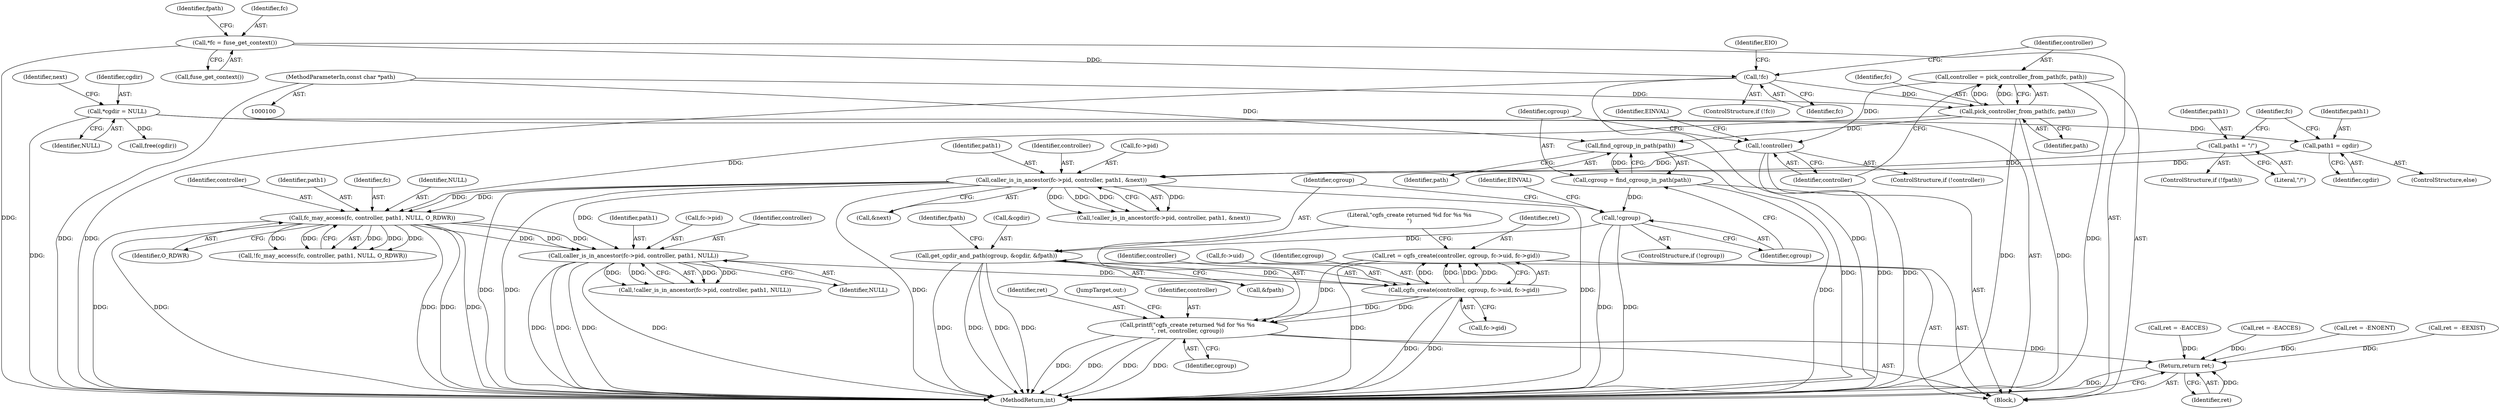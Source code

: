 digraph "0_lxcfs_a8b6c3e0537e90fba3c55910fd1b7229d54a60a7_1@API" {
"1000225" [label="(Call,ret = cgfs_create(controller, cgroup, fc->uid, fc->gid))"];
"1000227" [label="(Call,cgfs_create(controller, cgroup, fc->uid, fc->gid))"];
"1000212" [label="(Call,caller_is_in_ancestor(fc->pid, controller, path1, NULL))"];
"1000169" [label="(Call,caller_is_in_ancestor(fc->pid, controller, path1, &next))"];
"1000136" [label="(Call,!controller)"];
"1000130" [label="(Call,controller = pick_controller_from_path(fc, path))"];
"1000132" [label="(Call,pick_controller_from_path(fc, path))"];
"1000125" [label="(Call,!fc)"];
"1000105" [label="(Call,*fc = fuse_get_context())"];
"1000101" [label="(MethodParameterIn,const char *path)"];
"1000160" [label="(Call,path1 = \"/\")"];
"1000164" [label="(Call,path1 = cgdir)"];
"1000114" [label="(Call,*cgdir = NULL)"];
"1000198" [label="(Call,fc_may_access(fc, controller, path1, NULL, O_RDWR))"];
"1000151" [label="(Call,get_cgdir_and_path(cgroup, &cgdir, &fpath))"];
"1000146" [label="(Call,!cgroup)"];
"1000141" [label="(Call,cgroup = find_cgroup_in_path(path))"];
"1000143" [label="(Call,find_cgroup_in_path(path))"];
"1000236" [label="(Call,printf(\"cgfs_create returned %d for %s %s\n\", ret, controller, cgroup))"];
"1000246" [label="(Return,return ret;)"];
"1000230" [label="(Call,fc->uid)"];
"1000105" [label="(Call,*fc = fuse_get_context())"];
"1000114" [label="(Call,*cgdir = NULL)"];
"1000131" [label="(Identifier,controller)"];
"1000124" [label="(ControlStructure,if (!fc))"];
"1000171" [label="(Identifier,fc)"];
"1000107" [label="(Call,fuse_get_context())"];
"1000191" [label="(Call,ret = -ENOENT)"];
"1000141" [label="(Call,cgroup = find_cgroup_in_path(path))"];
"1000186" [label="(Call,ret = -EEXIST)"];
"1000125" [label="(Call,!fc)"];
"1000199" [label="(Identifier,fc)"];
"1000202" [label="(Identifier,NULL)"];
"1000151" [label="(Call,get_cgdir_and_path(cgroup, &cgdir, &fpath))"];
"1000130" [label="(Call,controller = pick_controller_from_path(fc, path))"];
"1000150" [label="(Identifier,EINVAL)"];
"1000135" [label="(ControlStructure,if (!controller))"];
"1000229" [label="(Identifier,cgroup)"];
"1000145" [label="(ControlStructure,if (!cgroup))"];
"1000241" [label="(JumpTarget,out:)"];
"1000168" [label="(Call,!caller_is_in_ancestor(fc->pid, controller, path1, &next))"];
"1000236" [label="(Call,printf(\"cgfs_create returned %d for %s %s\n\", ret, controller, cgroup))"];
"1000103" [label="(Block,)"];
"1000144" [label="(Identifier,path)"];
"1000198" [label="(Call,fc_may_access(fc, controller, path1, NULL, O_RDWR))"];
"1000137" [label="(Identifier,controller)"];
"1000239" [label="(Identifier,controller)"];
"1000155" [label="(Call,&fpath)"];
"1000143" [label="(Call,find_cgroup_in_path(path))"];
"1000161" [label="(Identifier,path1)"];
"1000164" [label="(Call,path1 = cgdir)"];
"1000126" [label="(Identifier,fc)"];
"1000197" [label="(Call,!fc_may_access(fc, controller, path1, NULL, O_RDWR))"];
"1000213" [label="(Call,fc->pid)"];
"1000159" [label="(Identifier,fpath)"];
"1000248" [label="(MethodReturn,int)"];
"1000162" [label="(Literal,\"/\")"];
"1000165" [label="(Identifier,path1)"];
"1000226" [label="(Identifier,ret)"];
"1000152" [label="(Identifier,cgroup)"];
"1000240" [label="(Identifier,cgroup)"];
"1000212" [label="(Call,caller_is_in_ancestor(fc->pid, controller, path1, NULL))"];
"1000153" [label="(Call,&cgdir)"];
"1000146" [label="(Call,!cgroup)"];
"1000160" [label="(Call,path1 = \"/\")"];
"1000120" [label="(Identifier,next)"];
"1000116" [label="(Identifier,NULL)"];
"1000129" [label="(Identifier,EIO)"];
"1000228" [label="(Identifier,controller)"];
"1000218" [label="(Identifier,NULL)"];
"1000225" [label="(Call,ret = cgfs_create(controller, cgroup, fc->uid, fc->gid))"];
"1000233" [label="(Call,fc->gid)"];
"1000142" [label="(Identifier,cgroup)"];
"1000110" [label="(Identifier,fpath)"];
"1000169" [label="(Call,caller_is_in_ancestor(fc->pid, controller, path1, &next))"];
"1000106" [label="(Identifier,fc)"];
"1000134" [label="(Identifier,path)"];
"1000166" [label="(Identifier,cgdir)"];
"1000147" [label="(Identifier,cgroup)"];
"1000238" [label="(Identifier,ret)"];
"1000220" [label="(Call,ret = -EACCES)"];
"1000246" [label="(Return,return ret;)"];
"1000157" [label="(ControlStructure,if (!fpath))"];
"1000175" [label="(Call,&next)"];
"1000132" [label="(Call,pick_controller_from_path(fc, path))"];
"1000136" [label="(Call,!controller)"];
"1000242" [label="(Call,free(cgdir))"];
"1000200" [label="(Identifier,controller)"];
"1000201" [label="(Identifier,path1)"];
"1000237" [label="(Literal,\"cgfs_create returned %d for %s %s\n\")"];
"1000163" [label="(ControlStructure,else)"];
"1000227" [label="(Call,cgfs_create(controller, cgroup, fc->uid, fc->gid))"];
"1000216" [label="(Identifier,controller)"];
"1000140" [label="(Identifier,EINVAL)"];
"1000205" [label="(Call,ret = -EACCES)"];
"1000133" [label="(Identifier,fc)"];
"1000101" [label="(MethodParameterIn,const char *path)"];
"1000203" [label="(Identifier,O_RDWR)"];
"1000170" [label="(Call,fc->pid)"];
"1000174" [label="(Identifier,path1)"];
"1000211" [label="(Call,!caller_is_in_ancestor(fc->pid, controller, path1, NULL))"];
"1000247" [label="(Identifier,ret)"];
"1000173" [label="(Identifier,controller)"];
"1000115" [label="(Identifier,cgdir)"];
"1000217" [label="(Identifier,path1)"];
"1000225" -> "1000103"  [label="AST: "];
"1000225" -> "1000227"  [label="CFG: "];
"1000226" -> "1000225"  [label="AST: "];
"1000227" -> "1000225"  [label="AST: "];
"1000237" -> "1000225"  [label="CFG: "];
"1000225" -> "1000248"  [label="DDG: "];
"1000227" -> "1000225"  [label="DDG: "];
"1000227" -> "1000225"  [label="DDG: "];
"1000227" -> "1000225"  [label="DDG: "];
"1000227" -> "1000225"  [label="DDG: "];
"1000225" -> "1000236"  [label="DDG: "];
"1000227" -> "1000233"  [label="CFG: "];
"1000228" -> "1000227"  [label="AST: "];
"1000229" -> "1000227"  [label="AST: "];
"1000230" -> "1000227"  [label="AST: "];
"1000233" -> "1000227"  [label="AST: "];
"1000227" -> "1000248"  [label="DDG: "];
"1000227" -> "1000248"  [label="DDG: "];
"1000212" -> "1000227"  [label="DDG: "];
"1000151" -> "1000227"  [label="DDG: "];
"1000227" -> "1000236"  [label="DDG: "];
"1000227" -> "1000236"  [label="DDG: "];
"1000212" -> "1000211"  [label="AST: "];
"1000212" -> "1000218"  [label="CFG: "];
"1000213" -> "1000212"  [label="AST: "];
"1000216" -> "1000212"  [label="AST: "];
"1000217" -> "1000212"  [label="AST: "];
"1000218" -> "1000212"  [label="AST: "];
"1000211" -> "1000212"  [label="CFG: "];
"1000212" -> "1000248"  [label="DDG: "];
"1000212" -> "1000248"  [label="DDG: "];
"1000212" -> "1000248"  [label="DDG: "];
"1000212" -> "1000248"  [label="DDG: "];
"1000212" -> "1000211"  [label="DDG: "];
"1000212" -> "1000211"  [label="DDG: "];
"1000212" -> "1000211"  [label="DDG: "];
"1000212" -> "1000211"  [label="DDG: "];
"1000169" -> "1000212"  [label="DDG: "];
"1000198" -> "1000212"  [label="DDG: "];
"1000198" -> "1000212"  [label="DDG: "];
"1000198" -> "1000212"  [label="DDG: "];
"1000169" -> "1000168"  [label="AST: "];
"1000169" -> "1000175"  [label="CFG: "];
"1000170" -> "1000169"  [label="AST: "];
"1000173" -> "1000169"  [label="AST: "];
"1000174" -> "1000169"  [label="AST: "];
"1000175" -> "1000169"  [label="AST: "];
"1000168" -> "1000169"  [label="CFG: "];
"1000169" -> "1000248"  [label="DDG: "];
"1000169" -> "1000248"  [label="DDG: "];
"1000169" -> "1000248"  [label="DDG: "];
"1000169" -> "1000248"  [label="DDG: "];
"1000169" -> "1000168"  [label="DDG: "];
"1000169" -> "1000168"  [label="DDG: "];
"1000169" -> "1000168"  [label="DDG: "];
"1000169" -> "1000168"  [label="DDG: "];
"1000136" -> "1000169"  [label="DDG: "];
"1000160" -> "1000169"  [label="DDG: "];
"1000164" -> "1000169"  [label="DDG: "];
"1000169" -> "1000198"  [label="DDG: "];
"1000169" -> "1000198"  [label="DDG: "];
"1000136" -> "1000135"  [label="AST: "];
"1000136" -> "1000137"  [label="CFG: "];
"1000137" -> "1000136"  [label="AST: "];
"1000140" -> "1000136"  [label="CFG: "];
"1000142" -> "1000136"  [label="CFG: "];
"1000136" -> "1000248"  [label="DDG: "];
"1000136" -> "1000248"  [label="DDG: "];
"1000130" -> "1000136"  [label="DDG: "];
"1000130" -> "1000103"  [label="AST: "];
"1000130" -> "1000132"  [label="CFG: "];
"1000131" -> "1000130"  [label="AST: "];
"1000132" -> "1000130"  [label="AST: "];
"1000137" -> "1000130"  [label="CFG: "];
"1000130" -> "1000248"  [label="DDG: "];
"1000132" -> "1000130"  [label="DDG: "];
"1000132" -> "1000130"  [label="DDG: "];
"1000132" -> "1000134"  [label="CFG: "];
"1000133" -> "1000132"  [label="AST: "];
"1000134" -> "1000132"  [label="AST: "];
"1000132" -> "1000248"  [label="DDG: "];
"1000132" -> "1000248"  [label="DDG: "];
"1000125" -> "1000132"  [label="DDG: "];
"1000101" -> "1000132"  [label="DDG: "];
"1000132" -> "1000143"  [label="DDG: "];
"1000132" -> "1000198"  [label="DDG: "];
"1000125" -> "1000124"  [label="AST: "];
"1000125" -> "1000126"  [label="CFG: "];
"1000126" -> "1000125"  [label="AST: "];
"1000129" -> "1000125"  [label="CFG: "];
"1000131" -> "1000125"  [label="CFG: "];
"1000125" -> "1000248"  [label="DDG: "];
"1000125" -> "1000248"  [label="DDG: "];
"1000105" -> "1000125"  [label="DDG: "];
"1000105" -> "1000103"  [label="AST: "];
"1000105" -> "1000107"  [label="CFG: "];
"1000106" -> "1000105"  [label="AST: "];
"1000107" -> "1000105"  [label="AST: "];
"1000110" -> "1000105"  [label="CFG: "];
"1000105" -> "1000248"  [label="DDG: "];
"1000101" -> "1000100"  [label="AST: "];
"1000101" -> "1000248"  [label="DDG: "];
"1000101" -> "1000143"  [label="DDG: "];
"1000160" -> "1000157"  [label="AST: "];
"1000160" -> "1000162"  [label="CFG: "];
"1000161" -> "1000160"  [label="AST: "];
"1000162" -> "1000160"  [label="AST: "];
"1000171" -> "1000160"  [label="CFG: "];
"1000164" -> "1000163"  [label="AST: "];
"1000164" -> "1000166"  [label="CFG: "];
"1000165" -> "1000164"  [label="AST: "];
"1000166" -> "1000164"  [label="AST: "];
"1000171" -> "1000164"  [label="CFG: "];
"1000114" -> "1000164"  [label="DDG: "];
"1000114" -> "1000103"  [label="AST: "];
"1000114" -> "1000116"  [label="CFG: "];
"1000115" -> "1000114"  [label="AST: "];
"1000116" -> "1000114"  [label="AST: "];
"1000120" -> "1000114"  [label="CFG: "];
"1000114" -> "1000248"  [label="DDG: "];
"1000114" -> "1000242"  [label="DDG: "];
"1000198" -> "1000197"  [label="AST: "];
"1000198" -> "1000203"  [label="CFG: "];
"1000199" -> "1000198"  [label="AST: "];
"1000200" -> "1000198"  [label="AST: "];
"1000201" -> "1000198"  [label="AST: "];
"1000202" -> "1000198"  [label="AST: "];
"1000203" -> "1000198"  [label="AST: "];
"1000197" -> "1000198"  [label="CFG: "];
"1000198" -> "1000248"  [label="DDG: "];
"1000198" -> "1000248"  [label="DDG: "];
"1000198" -> "1000248"  [label="DDG: "];
"1000198" -> "1000248"  [label="DDG: "];
"1000198" -> "1000248"  [label="DDG: "];
"1000198" -> "1000197"  [label="DDG: "];
"1000198" -> "1000197"  [label="DDG: "];
"1000198" -> "1000197"  [label="DDG: "];
"1000198" -> "1000197"  [label="DDG: "];
"1000198" -> "1000197"  [label="DDG: "];
"1000151" -> "1000103"  [label="AST: "];
"1000151" -> "1000155"  [label="CFG: "];
"1000152" -> "1000151"  [label="AST: "];
"1000153" -> "1000151"  [label="AST: "];
"1000155" -> "1000151"  [label="AST: "];
"1000159" -> "1000151"  [label="CFG: "];
"1000151" -> "1000248"  [label="DDG: "];
"1000151" -> "1000248"  [label="DDG: "];
"1000151" -> "1000248"  [label="DDG: "];
"1000151" -> "1000248"  [label="DDG: "];
"1000146" -> "1000151"  [label="DDG: "];
"1000146" -> "1000145"  [label="AST: "];
"1000146" -> "1000147"  [label="CFG: "];
"1000147" -> "1000146"  [label="AST: "];
"1000150" -> "1000146"  [label="CFG: "];
"1000152" -> "1000146"  [label="CFG: "];
"1000146" -> "1000248"  [label="DDG: "];
"1000146" -> "1000248"  [label="DDG: "];
"1000141" -> "1000146"  [label="DDG: "];
"1000141" -> "1000103"  [label="AST: "];
"1000141" -> "1000143"  [label="CFG: "];
"1000142" -> "1000141"  [label="AST: "];
"1000143" -> "1000141"  [label="AST: "];
"1000147" -> "1000141"  [label="CFG: "];
"1000141" -> "1000248"  [label="DDG: "];
"1000143" -> "1000141"  [label="DDG: "];
"1000143" -> "1000144"  [label="CFG: "];
"1000144" -> "1000143"  [label="AST: "];
"1000143" -> "1000248"  [label="DDG: "];
"1000236" -> "1000103"  [label="AST: "];
"1000236" -> "1000240"  [label="CFG: "];
"1000237" -> "1000236"  [label="AST: "];
"1000238" -> "1000236"  [label="AST: "];
"1000239" -> "1000236"  [label="AST: "];
"1000240" -> "1000236"  [label="AST: "];
"1000241" -> "1000236"  [label="CFG: "];
"1000236" -> "1000248"  [label="DDG: "];
"1000236" -> "1000248"  [label="DDG: "];
"1000236" -> "1000248"  [label="DDG: "];
"1000236" -> "1000248"  [label="DDG: "];
"1000236" -> "1000246"  [label="DDG: "];
"1000246" -> "1000103"  [label="AST: "];
"1000246" -> "1000247"  [label="CFG: "];
"1000247" -> "1000246"  [label="AST: "];
"1000248" -> "1000246"  [label="CFG: "];
"1000246" -> "1000248"  [label="DDG: "];
"1000247" -> "1000246"  [label="DDG: "];
"1000186" -> "1000246"  [label="DDG: "];
"1000220" -> "1000246"  [label="DDG: "];
"1000205" -> "1000246"  [label="DDG: "];
"1000191" -> "1000246"  [label="DDG: "];
}
